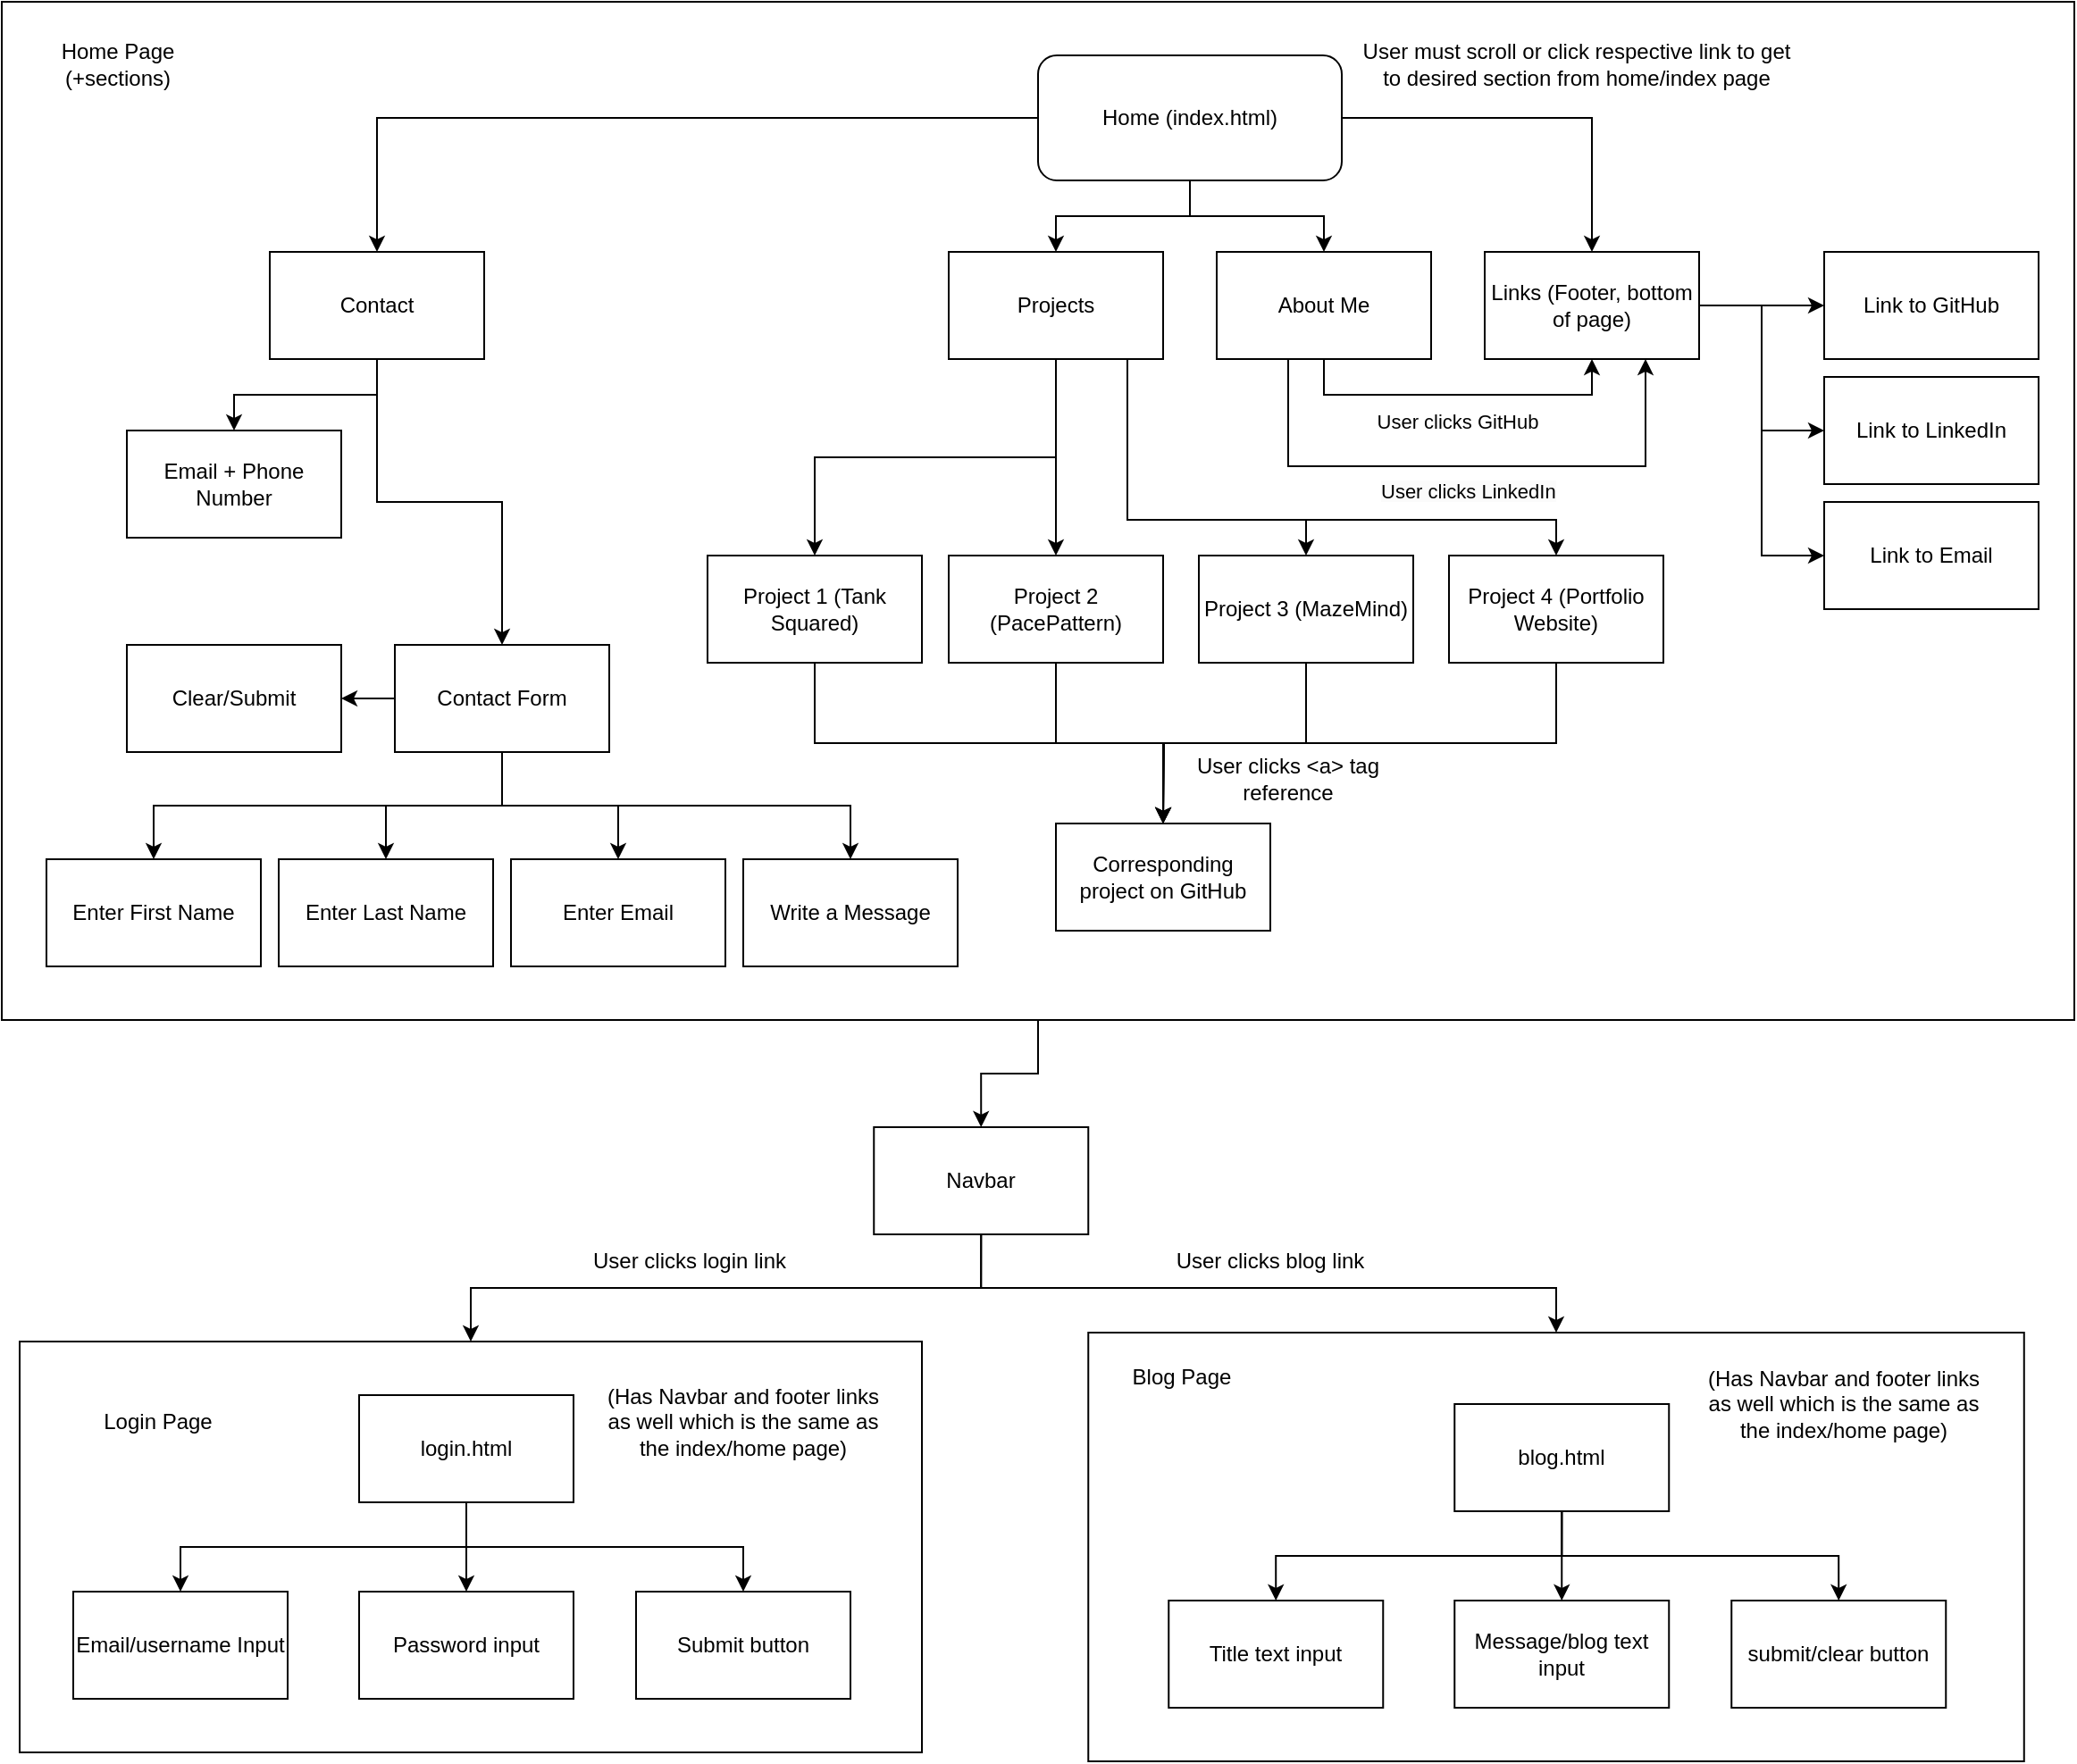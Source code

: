 <mxfile version="26.0.16">
  <diagram name="Page-1" id="bRrq2CUHmyhIril_VFB4">
    <mxGraphModel dx="1405" dy="1032" grid="1" gridSize="10" guides="1" tooltips="1" connect="1" arrows="1" fold="1" page="1" pageScale="1" pageWidth="1200" pageHeight="1600" math="0" shadow="0">
      <root>
        <mxCell id="0" />
        <mxCell id="1" parent="0" />
        <mxCell id="xMMPS13X4HysRxG3nrxY-85" style="edgeStyle=orthogonalEdgeStyle;rounded=0;orthogonalLoop=1;jettySize=auto;html=1;exitX=0.5;exitY=1;exitDx=0;exitDy=0;entryX=0.5;entryY=0;entryDx=0;entryDy=0;" edge="1" parent="1" source="xMMPS13X4HysRxG3nrxY-33" target="xMMPS13X4HysRxG3nrxY-84">
          <mxGeometry relative="1" as="geometry" />
        </mxCell>
        <mxCell id="xMMPS13X4HysRxG3nrxY-33" value="" style="rounded=0;whiteSpace=wrap;html=1;" vertex="1" parent="1">
          <mxGeometry x="10" y="190" width="1160" height="570" as="geometry" />
        </mxCell>
        <mxCell id="xMMPS13X4HysRxG3nrxY-9" style="edgeStyle=orthogonalEdgeStyle;rounded=0;orthogonalLoop=1;jettySize=auto;html=1;entryX=0.5;entryY=0;entryDx=0;entryDy=0;" edge="1" parent="1" source="xMMPS13X4HysRxG3nrxY-1" target="xMMPS13X4HysRxG3nrxY-5">
          <mxGeometry relative="1" as="geometry" />
        </mxCell>
        <mxCell id="xMMPS13X4HysRxG3nrxY-10" style="edgeStyle=orthogonalEdgeStyle;rounded=0;orthogonalLoop=1;jettySize=auto;html=1;exitX=0.5;exitY=1;exitDx=0;exitDy=0;entryX=0.5;entryY=0;entryDx=0;entryDy=0;" edge="1" parent="1" source="xMMPS13X4HysRxG3nrxY-1" target="xMMPS13X4HysRxG3nrxY-2">
          <mxGeometry relative="1" as="geometry" />
        </mxCell>
        <mxCell id="xMMPS13X4HysRxG3nrxY-11" style="edgeStyle=orthogonalEdgeStyle;rounded=0;orthogonalLoop=1;jettySize=auto;html=1;exitX=0.5;exitY=1;exitDx=0;exitDy=0;entryX=0.5;entryY=0;entryDx=0;entryDy=0;" edge="1" parent="1" source="xMMPS13X4HysRxG3nrxY-1" target="xMMPS13X4HysRxG3nrxY-3">
          <mxGeometry relative="1" as="geometry" />
        </mxCell>
        <mxCell id="xMMPS13X4HysRxG3nrxY-12" style="edgeStyle=orthogonalEdgeStyle;rounded=0;orthogonalLoop=1;jettySize=auto;html=1;entryX=0.5;entryY=0;entryDx=0;entryDy=0;" edge="1" parent="1" source="xMMPS13X4HysRxG3nrxY-1" target="xMMPS13X4HysRxG3nrxY-6">
          <mxGeometry relative="1" as="geometry" />
        </mxCell>
        <mxCell id="xMMPS13X4HysRxG3nrxY-1" value="Home (index.html)" style="rounded=1;whiteSpace=wrap;html=1;" vertex="1" parent="1">
          <mxGeometry x="590" y="220" width="170" height="70" as="geometry" />
        </mxCell>
        <mxCell id="xMMPS13X4HysRxG3nrxY-28" style="edgeStyle=orthogonalEdgeStyle;rounded=0;orthogonalLoop=1;jettySize=auto;html=1;exitX=0.5;exitY=1;exitDx=0;exitDy=0;entryX=0.5;entryY=0;entryDx=0;entryDy=0;" edge="1" parent="1" source="xMMPS13X4HysRxG3nrxY-2" target="xMMPS13X4HysRxG3nrxY-22">
          <mxGeometry relative="1" as="geometry">
            <Array as="points">
              <mxPoint x="640" y="390" />
              <mxPoint x="640" y="480" />
              <mxPoint x="740" y="480" />
            </Array>
          </mxGeometry>
        </mxCell>
        <mxCell id="xMMPS13X4HysRxG3nrxY-29" style="edgeStyle=orthogonalEdgeStyle;rounded=0;orthogonalLoop=1;jettySize=auto;html=1;exitX=0.5;exitY=1;exitDx=0;exitDy=0;entryX=0.5;entryY=0;entryDx=0;entryDy=0;" edge="1" parent="1" source="xMMPS13X4HysRxG3nrxY-2" target="xMMPS13X4HysRxG3nrxY-23">
          <mxGeometry relative="1" as="geometry">
            <Array as="points">
              <mxPoint x="640" y="390" />
              <mxPoint x="640" y="480" />
              <mxPoint x="880" y="480" />
            </Array>
          </mxGeometry>
        </mxCell>
        <mxCell id="xMMPS13X4HysRxG3nrxY-30" style="edgeStyle=orthogonalEdgeStyle;rounded=0;orthogonalLoop=1;jettySize=auto;html=1;exitX=0.5;exitY=1;exitDx=0;exitDy=0;entryX=0.5;entryY=0;entryDx=0;entryDy=0;" edge="1" parent="1" source="xMMPS13X4HysRxG3nrxY-2" target="xMMPS13X4HysRxG3nrxY-21">
          <mxGeometry relative="1" as="geometry" />
        </mxCell>
        <mxCell id="xMMPS13X4HysRxG3nrxY-31" style="edgeStyle=orthogonalEdgeStyle;rounded=0;orthogonalLoop=1;jettySize=auto;html=1;exitX=0.5;exitY=1;exitDx=0;exitDy=0;entryX=0.5;entryY=0;entryDx=0;entryDy=0;" edge="1" parent="1" source="xMMPS13X4HysRxG3nrxY-2" target="xMMPS13X4HysRxG3nrxY-20">
          <mxGeometry relative="1" as="geometry" />
        </mxCell>
        <mxCell id="xMMPS13X4HysRxG3nrxY-2" value="Projects" style="rounded=0;whiteSpace=wrap;html=1;" vertex="1" parent="1">
          <mxGeometry x="540" y="330" width="120" height="60" as="geometry" />
        </mxCell>
        <mxCell id="xMMPS13X4HysRxG3nrxY-13" style="edgeStyle=orthogonalEdgeStyle;rounded=0;orthogonalLoop=1;jettySize=auto;html=1;entryX=0.5;entryY=1;entryDx=0;entryDy=0;" edge="1" parent="1" source="xMMPS13X4HysRxG3nrxY-3" target="xMMPS13X4HysRxG3nrxY-6">
          <mxGeometry relative="1" as="geometry">
            <Array as="points">
              <mxPoint x="750" y="410" />
              <mxPoint x="900" y="410" />
            </Array>
          </mxGeometry>
        </mxCell>
        <mxCell id="xMMPS13X4HysRxG3nrxY-18" style="edgeStyle=orthogonalEdgeStyle;rounded=0;orthogonalLoop=1;jettySize=auto;html=1;exitX=0.5;exitY=1;exitDx=0;exitDy=0;entryX=0.75;entryY=1;entryDx=0;entryDy=0;" edge="1" parent="1" source="xMMPS13X4HysRxG3nrxY-3" target="xMMPS13X4HysRxG3nrxY-6">
          <mxGeometry relative="1" as="geometry">
            <Array as="points">
              <mxPoint x="730" y="390" />
              <mxPoint x="730" y="450" />
              <mxPoint x="930" y="450" />
            </Array>
          </mxGeometry>
        </mxCell>
        <mxCell id="xMMPS13X4HysRxG3nrxY-3" value="About Me" style="rounded=0;whiteSpace=wrap;html=1;" vertex="1" parent="1">
          <mxGeometry x="690" y="330" width="120" height="60" as="geometry" />
        </mxCell>
        <mxCell id="xMMPS13X4HysRxG3nrxY-43" style="edgeStyle=orthogonalEdgeStyle;rounded=0;orthogonalLoop=1;jettySize=auto;html=1;exitX=0.5;exitY=1;exitDx=0;exitDy=0;entryX=0.5;entryY=0;entryDx=0;entryDy=0;" edge="1" parent="1" source="xMMPS13X4HysRxG3nrxY-5" target="xMMPS13X4HysRxG3nrxY-41">
          <mxGeometry relative="1" as="geometry" />
        </mxCell>
        <mxCell id="xMMPS13X4HysRxG3nrxY-44" style="edgeStyle=orthogonalEdgeStyle;rounded=0;orthogonalLoop=1;jettySize=auto;html=1;exitX=0.5;exitY=1;exitDx=0;exitDy=0;entryX=0.5;entryY=0;entryDx=0;entryDy=0;" edge="1" parent="1" source="xMMPS13X4HysRxG3nrxY-5" target="xMMPS13X4HysRxG3nrxY-42">
          <mxGeometry relative="1" as="geometry" />
        </mxCell>
        <mxCell id="xMMPS13X4HysRxG3nrxY-5" value="Contact" style="rounded=0;whiteSpace=wrap;html=1;" vertex="1" parent="1">
          <mxGeometry x="160" y="330" width="120" height="60" as="geometry" />
        </mxCell>
        <mxCell id="xMMPS13X4HysRxG3nrxY-59" value="" style="edgeStyle=orthogonalEdgeStyle;rounded=0;orthogonalLoop=1;jettySize=auto;html=1;" edge="1" parent="1" source="xMMPS13X4HysRxG3nrxY-6" target="xMMPS13X4HysRxG3nrxY-56">
          <mxGeometry relative="1" as="geometry" />
        </mxCell>
        <mxCell id="xMMPS13X4HysRxG3nrxY-60" style="edgeStyle=orthogonalEdgeStyle;rounded=0;orthogonalLoop=1;jettySize=auto;html=1;exitX=1;exitY=0.5;exitDx=0;exitDy=0;entryX=0;entryY=0.5;entryDx=0;entryDy=0;" edge="1" parent="1" source="xMMPS13X4HysRxG3nrxY-6" target="xMMPS13X4HysRxG3nrxY-57">
          <mxGeometry relative="1" as="geometry" />
        </mxCell>
        <mxCell id="xMMPS13X4HysRxG3nrxY-61" style="edgeStyle=orthogonalEdgeStyle;rounded=0;orthogonalLoop=1;jettySize=auto;html=1;exitX=1;exitY=0.5;exitDx=0;exitDy=0;entryX=0;entryY=0.5;entryDx=0;entryDy=0;" edge="1" parent="1" source="xMMPS13X4HysRxG3nrxY-6" target="xMMPS13X4HysRxG3nrxY-58">
          <mxGeometry relative="1" as="geometry" />
        </mxCell>
        <mxCell id="xMMPS13X4HysRxG3nrxY-6" value="Links (Footer, bottom of page)" style="rounded=0;whiteSpace=wrap;html=1;" vertex="1" parent="1">
          <mxGeometry x="840" y="330" width="120" height="60" as="geometry" />
        </mxCell>
        <mxCell id="xMMPS13X4HysRxG3nrxY-8" value="Home Page (+sections)" style="text;html=1;align=center;verticalAlign=middle;whiteSpace=wrap;rounded=0;" vertex="1" parent="1">
          <mxGeometry x="20" y="210" width="110" height="30" as="geometry" />
        </mxCell>
        <mxCell id="xMMPS13X4HysRxG3nrxY-16" value="&lt;font style=&quot;font-size: 11px;&quot;&gt;User clicks GitHub&lt;/font&gt;" style="text;html=1;align=center;verticalAlign=middle;whiteSpace=wrap;rounded=0;" vertex="1" parent="1">
          <mxGeometry x="760" y="410" width="130" height="30" as="geometry" />
        </mxCell>
        <mxCell id="xMMPS13X4HysRxG3nrxY-19" value="&lt;span style=&quot;color: rgb(0, 0, 0); font-family: Helvetica; font-size: 11px; font-style: normal; font-variant-ligatures: normal; font-variant-caps: normal; font-weight: 400; letter-spacing: normal; orphans: 2; text-align: center; text-indent: 0px; text-transform: none; widows: 2; word-spacing: 0px; -webkit-text-stroke-width: 0px; white-space: normal; background-color: rgb(251, 251, 251); text-decoration-thickness: initial; text-decoration-style: initial; text-decoration-color: initial; display: inline !important; float: none;&quot;&gt;User clicks LinkedIn&lt;/span&gt;" style="text;whiteSpace=wrap;html=1;" vertex="1" parent="1">
          <mxGeometry x="780" y="450" width="120" height="40" as="geometry" />
        </mxCell>
        <mxCell id="xMMPS13X4HysRxG3nrxY-36" style="edgeStyle=orthogonalEdgeStyle;rounded=0;orthogonalLoop=1;jettySize=auto;html=1;exitX=0.5;exitY=1;exitDx=0;exitDy=0;entryX=0.5;entryY=0;entryDx=0;entryDy=0;" edge="1" parent="1" source="xMMPS13X4HysRxG3nrxY-20" target="xMMPS13X4HysRxG3nrxY-35">
          <mxGeometry relative="1" as="geometry" />
        </mxCell>
        <mxCell id="xMMPS13X4HysRxG3nrxY-20" value="Project 1 (Tank Squared)" style="rounded=0;whiteSpace=wrap;html=1;" vertex="1" parent="1">
          <mxGeometry x="405" y="500" width="120" height="60" as="geometry" />
        </mxCell>
        <mxCell id="xMMPS13X4HysRxG3nrxY-37" style="edgeStyle=orthogonalEdgeStyle;rounded=0;orthogonalLoop=1;jettySize=auto;html=1;exitX=0.5;exitY=1;exitDx=0;exitDy=0;entryX=0.5;entryY=0;entryDx=0;entryDy=0;" edge="1" parent="1" source="xMMPS13X4HysRxG3nrxY-21" target="xMMPS13X4HysRxG3nrxY-35">
          <mxGeometry relative="1" as="geometry" />
        </mxCell>
        <mxCell id="xMMPS13X4HysRxG3nrxY-21" value="Project 2 (PacePattern)" style="rounded=0;whiteSpace=wrap;html=1;" vertex="1" parent="1">
          <mxGeometry x="540" y="500" width="120" height="60" as="geometry" />
        </mxCell>
        <mxCell id="xMMPS13X4HysRxG3nrxY-38" style="edgeStyle=orthogonalEdgeStyle;rounded=0;orthogonalLoop=1;jettySize=auto;html=1;exitX=0.5;exitY=1;exitDx=0;exitDy=0;" edge="1" parent="1" source="xMMPS13X4HysRxG3nrxY-22">
          <mxGeometry relative="1" as="geometry">
            <mxPoint x="660" y="650" as="targetPoint" />
          </mxGeometry>
        </mxCell>
        <mxCell id="xMMPS13X4HysRxG3nrxY-22" value="Project 3 (MazeMind)" style="rounded=0;whiteSpace=wrap;html=1;" vertex="1" parent="1">
          <mxGeometry x="680" y="500" width="120" height="60" as="geometry" />
        </mxCell>
        <mxCell id="xMMPS13X4HysRxG3nrxY-39" style="edgeStyle=orthogonalEdgeStyle;rounded=0;orthogonalLoop=1;jettySize=auto;html=1;exitX=0.5;exitY=1;exitDx=0;exitDy=0;" edge="1" parent="1" source="xMMPS13X4HysRxG3nrxY-23">
          <mxGeometry relative="1" as="geometry">
            <mxPoint x="660" y="650" as="targetPoint" />
          </mxGeometry>
        </mxCell>
        <mxCell id="xMMPS13X4HysRxG3nrxY-23" value="Project 4 (Portfolio Website)" style="rounded=0;whiteSpace=wrap;html=1;" vertex="1" parent="1">
          <mxGeometry x="820" y="500" width="120" height="60" as="geometry" />
        </mxCell>
        <mxCell id="xMMPS13X4HysRxG3nrxY-32" value="User must scroll or click respective link to get to desired section from home/index page" style="text;html=1;align=center;verticalAlign=middle;whiteSpace=wrap;rounded=0;" vertex="1" parent="1">
          <mxGeometry x="770" y="210" width="242.5" height="30" as="geometry" />
        </mxCell>
        <mxCell id="xMMPS13X4HysRxG3nrxY-35" value="Corresponding project on GitHub" style="rounded=0;whiteSpace=wrap;html=1;" vertex="1" parent="1">
          <mxGeometry x="600" y="650" width="120" height="60" as="geometry" />
        </mxCell>
        <mxCell id="xMMPS13X4HysRxG3nrxY-40" value="User clicks &amp;lt;a&amp;gt; tag reference" style="text;html=1;align=center;verticalAlign=middle;whiteSpace=wrap;rounded=0;" vertex="1" parent="1">
          <mxGeometry x="660" y="610" width="140" height="30" as="geometry" />
        </mxCell>
        <mxCell id="xMMPS13X4HysRxG3nrxY-41" value="Email + Phone Number" style="rounded=0;whiteSpace=wrap;html=1;" vertex="1" parent="1">
          <mxGeometry x="80" y="430" width="120" height="60" as="geometry" />
        </mxCell>
        <mxCell id="xMMPS13X4HysRxG3nrxY-50" value="" style="edgeStyle=orthogonalEdgeStyle;rounded=0;orthogonalLoop=1;jettySize=auto;html=1;" edge="1" parent="1" source="xMMPS13X4HysRxG3nrxY-42" target="xMMPS13X4HysRxG3nrxY-49">
          <mxGeometry relative="1" as="geometry" />
        </mxCell>
        <mxCell id="xMMPS13X4HysRxG3nrxY-52" style="edgeStyle=orthogonalEdgeStyle;rounded=0;orthogonalLoop=1;jettySize=auto;html=1;exitX=0.5;exitY=1;exitDx=0;exitDy=0;entryX=0.5;entryY=0;entryDx=0;entryDy=0;" edge="1" parent="1" source="xMMPS13X4HysRxG3nrxY-42" target="xMMPS13X4HysRxG3nrxY-45">
          <mxGeometry relative="1" as="geometry" />
        </mxCell>
        <mxCell id="xMMPS13X4HysRxG3nrxY-53" style="edgeStyle=orthogonalEdgeStyle;rounded=0;orthogonalLoop=1;jettySize=auto;html=1;exitX=0.5;exitY=1;exitDx=0;exitDy=0;entryX=0.5;entryY=0;entryDx=0;entryDy=0;" edge="1" parent="1" source="xMMPS13X4HysRxG3nrxY-42" target="xMMPS13X4HysRxG3nrxY-46">
          <mxGeometry relative="1" as="geometry" />
        </mxCell>
        <mxCell id="xMMPS13X4HysRxG3nrxY-54" style="edgeStyle=orthogonalEdgeStyle;rounded=0;orthogonalLoop=1;jettySize=auto;html=1;exitX=0.5;exitY=1;exitDx=0;exitDy=0;entryX=0.5;entryY=0;entryDx=0;entryDy=0;" edge="1" parent="1" source="xMMPS13X4HysRxG3nrxY-42" target="xMMPS13X4HysRxG3nrxY-47">
          <mxGeometry relative="1" as="geometry" />
        </mxCell>
        <mxCell id="xMMPS13X4HysRxG3nrxY-55" style="edgeStyle=orthogonalEdgeStyle;rounded=0;orthogonalLoop=1;jettySize=auto;html=1;exitX=0.5;exitY=1;exitDx=0;exitDy=0;entryX=0.5;entryY=0;entryDx=0;entryDy=0;" edge="1" parent="1" source="xMMPS13X4HysRxG3nrxY-42" target="xMMPS13X4HysRxG3nrxY-48">
          <mxGeometry relative="1" as="geometry" />
        </mxCell>
        <mxCell id="xMMPS13X4HysRxG3nrxY-42" value="Contact Form" style="rounded=0;whiteSpace=wrap;html=1;" vertex="1" parent="1">
          <mxGeometry x="230" y="550" width="120" height="60" as="geometry" />
        </mxCell>
        <mxCell id="xMMPS13X4HysRxG3nrxY-45" value="Enter First Name" style="rounded=0;whiteSpace=wrap;html=1;" vertex="1" parent="1">
          <mxGeometry x="35" y="670" width="120" height="60" as="geometry" />
        </mxCell>
        <mxCell id="xMMPS13X4HysRxG3nrxY-46" value="Enter Last Name" style="rounded=0;whiteSpace=wrap;html=1;" vertex="1" parent="1">
          <mxGeometry x="165" y="670" width="120" height="60" as="geometry" />
        </mxCell>
        <mxCell id="xMMPS13X4HysRxG3nrxY-47" value="Enter Email" style="rounded=0;whiteSpace=wrap;html=1;" vertex="1" parent="1">
          <mxGeometry x="295" y="670" width="120" height="60" as="geometry" />
        </mxCell>
        <mxCell id="xMMPS13X4HysRxG3nrxY-48" value="Write a Message" style="rounded=0;whiteSpace=wrap;html=1;" vertex="1" parent="1">
          <mxGeometry x="425" y="670" width="120" height="60" as="geometry" />
        </mxCell>
        <mxCell id="xMMPS13X4HysRxG3nrxY-49" value="Clear/Submit" style="rounded=0;whiteSpace=wrap;html=1;" vertex="1" parent="1">
          <mxGeometry x="80" y="550" width="120" height="60" as="geometry" />
        </mxCell>
        <mxCell id="xMMPS13X4HysRxG3nrxY-56" value="Link to GitHub" style="rounded=0;whiteSpace=wrap;html=1;" vertex="1" parent="1">
          <mxGeometry x="1030" y="330" width="120" height="60" as="geometry" />
        </mxCell>
        <mxCell id="xMMPS13X4HysRxG3nrxY-57" value="Link to LinkedIn" style="rounded=0;whiteSpace=wrap;html=1;" vertex="1" parent="1">
          <mxGeometry x="1030" y="400" width="120" height="60" as="geometry" />
        </mxCell>
        <mxCell id="xMMPS13X4HysRxG3nrxY-58" value="Link to Email" style="rounded=0;whiteSpace=wrap;html=1;" vertex="1" parent="1">
          <mxGeometry x="1030" y="470" width="120" height="60" as="geometry" />
        </mxCell>
        <mxCell id="xMMPS13X4HysRxG3nrxY-62" value="" style="rounded=0;whiteSpace=wrap;html=1;" vertex="1" parent="1">
          <mxGeometry x="20" y="940" width="505" height="230" as="geometry" />
        </mxCell>
        <mxCell id="xMMPS13X4HysRxG3nrxY-68" value="" style="edgeStyle=orthogonalEdgeStyle;rounded=0;orthogonalLoop=1;jettySize=auto;html=1;" edge="1" parent="1" source="xMMPS13X4HysRxG3nrxY-63" target="xMMPS13X4HysRxG3nrxY-66">
          <mxGeometry relative="1" as="geometry" />
        </mxCell>
        <mxCell id="xMMPS13X4HysRxG3nrxY-69" style="edgeStyle=orthogonalEdgeStyle;rounded=0;orthogonalLoop=1;jettySize=auto;html=1;exitX=0.5;exitY=1;exitDx=0;exitDy=0;entryX=0.5;entryY=0;entryDx=0;entryDy=0;" edge="1" parent="1" source="xMMPS13X4HysRxG3nrxY-63" target="xMMPS13X4HysRxG3nrxY-65">
          <mxGeometry relative="1" as="geometry" />
        </mxCell>
        <mxCell id="xMMPS13X4HysRxG3nrxY-70" style="edgeStyle=orthogonalEdgeStyle;rounded=0;orthogonalLoop=1;jettySize=auto;html=1;exitX=0.5;exitY=1;exitDx=0;exitDy=0;entryX=0.5;entryY=0;entryDx=0;entryDy=0;" edge="1" parent="1" source="xMMPS13X4HysRxG3nrxY-63" target="xMMPS13X4HysRxG3nrxY-67">
          <mxGeometry relative="1" as="geometry" />
        </mxCell>
        <mxCell id="xMMPS13X4HysRxG3nrxY-63" value="login.html" style="rounded=0;whiteSpace=wrap;html=1;" vertex="1" parent="1">
          <mxGeometry x="210" y="970" width="120" height="60" as="geometry" />
        </mxCell>
        <mxCell id="xMMPS13X4HysRxG3nrxY-64" value="Login Page" style="text;html=1;align=center;verticalAlign=middle;whiteSpace=wrap;rounded=0;" vertex="1" parent="1">
          <mxGeometry x="55" y="970" width="85" height="30" as="geometry" />
        </mxCell>
        <mxCell id="xMMPS13X4HysRxG3nrxY-65" value="Email/username Input" style="rounded=0;whiteSpace=wrap;html=1;" vertex="1" parent="1">
          <mxGeometry x="50" y="1080" width="120" height="60" as="geometry" />
        </mxCell>
        <mxCell id="xMMPS13X4HysRxG3nrxY-66" value="Password input" style="rounded=0;whiteSpace=wrap;html=1;" vertex="1" parent="1">
          <mxGeometry x="210" y="1080" width="120" height="60" as="geometry" />
        </mxCell>
        <mxCell id="xMMPS13X4HysRxG3nrxY-67" value="Submit button" style="rounded=0;whiteSpace=wrap;html=1;" vertex="1" parent="1">
          <mxGeometry x="365" y="1080" width="120" height="60" as="geometry" />
        </mxCell>
        <mxCell id="xMMPS13X4HysRxG3nrxY-71" value="" style="rounded=0;whiteSpace=wrap;html=1;" vertex="1" parent="1">
          <mxGeometry x="618.13" y="935" width="523.75" height="240" as="geometry" />
        </mxCell>
        <mxCell id="xMMPS13X4HysRxG3nrxY-72" value="" style="edgeStyle=orthogonalEdgeStyle;rounded=0;orthogonalLoop=1;jettySize=auto;html=1;" edge="1" parent="1" source="xMMPS13X4HysRxG3nrxY-75" target="xMMPS13X4HysRxG3nrxY-78">
          <mxGeometry relative="1" as="geometry" />
        </mxCell>
        <mxCell id="xMMPS13X4HysRxG3nrxY-73" style="edgeStyle=orthogonalEdgeStyle;rounded=0;orthogonalLoop=1;jettySize=auto;html=1;exitX=0.5;exitY=1;exitDx=0;exitDy=0;entryX=0.5;entryY=0;entryDx=0;entryDy=0;" edge="1" parent="1" source="xMMPS13X4HysRxG3nrxY-75" target="xMMPS13X4HysRxG3nrxY-77">
          <mxGeometry relative="1" as="geometry" />
        </mxCell>
        <mxCell id="xMMPS13X4HysRxG3nrxY-74" style="edgeStyle=orthogonalEdgeStyle;rounded=0;orthogonalLoop=1;jettySize=auto;html=1;exitX=0.5;exitY=1;exitDx=0;exitDy=0;entryX=0.5;entryY=0;entryDx=0;entryDy=0;" edge="1" parent="1" source="xMMPS13X4HysRxG3nrxY-75" target="xMMPS13X4HysRxG3nrxY-79">
          <mxGeometry relative="1" as="geometry" />
        </mxCell>
        <mxCell id="xMMPS13X4HysRxG3nrxY-75" value="blog.html" style="rounded=0;whiteSpace=wrap;html=1;" vertex="1" parent="1">
          <mxGeometry x="823.13" y="975" width="120" height="60" as="geometry" />
        </mxCell>
        <mxCell id="xMMPS13X4HysRxG3nrxY-76" value="Blog Page" style="text;html=1;align=center;verticalAlign=middle;whiteSpace=wrap;rounded=0;" vertex="1" parent="1">
          <mxGeometry x="628.13" y="945" width="85" height="30" as="geometry" />
        </mxCell>
        <mxCell id="xMMPS13X4HysRxG3nrxY-77" value="Title text input" style="rounded=0;whiteSpace=wrap;html=1;" vertex="1" parent="1">
          <mxGeometry x="663.13" y="1085" width="120" height="60" as="geometry" />
        </mxCell>
        <mxCell id="xMMPS13X4HysRxG3nrxY-78" value="Message/blog text input" style="rounded=0;whiteSpace=wrap;html=1;" vertex="1" parent="1">
          <mxGeometry x="823.13" y="1085" width="120" height="60" as="geometry" />
        </mxCell>
        <mxCell id="xMMPS13X4HysRxG3nrxY-79" value="submit/clear button" style="rounded=0;whiteSpace=wrap;html=1;" vertex="1" parent="1">
          <mxGeometry x="978.13" y="1085" width="120" height="60" as="geometry" />
        </mxCell>
        <mxCell id="xMMPS13X4HysRxG3nrxY-86" style="edgeStyle=orthogonalEdgeStyle;rounded=0;orthogonalLoop=1;jettySize=auto;html=1;exitX=0.5;exitY=1;exitDx=0;exitDy=0;entryX=0.5;entryY=0;entryDx=0;entryDy=0;" edge="1" parent="1" source="xMMPS13X4HysRxG3nrxY-84" target="xMMPS13X4HysRxG3nrxY-62">
          <mxGeometry relative="1" as="geometry" />
        </mxCell>
        <mxCell id="xMMPS13X4HysRxG3nrxY-87" style="edgeStyle=orthogonalEdgeStyle;rounded=0;orthogonalLoop=1;jettySize=auto;html=1;exitX=0.5;exitY=1;exitDx=0;exitDy=0;entryX=0.5;entryY=0;entryDx=0;entryDy=0;" edge="1" parent="1" source="xMMPS13X4HysRxG3nrxY-84" target="xMMPS13X4HysRxG3nrxY-71">
          <mxGeometry relative="1" as="geometry">
            <Array as="points">
              <mxPoint x="558" y="910" />
              <mxPoint x="880" y="910" />
            </Array>
          </mxGeometry>
        </mxCell>
        <mxCell id="xMMPS13X4HysRxG3nrxY-84" value="Navbar" style="rounded=0;whiteSpace=wrap;html=1;" vertex="1" parent="1">
          <mxGeometry x="498.13" y="820" width="120" height="60" as="geometry" />
        </mxCell>
        <mxCell id="xMMPS13X4HysRxG3nrxY-88" value="User clicks blog link" style="text;html=1;align=center;verticalAlign=middle;whiteSpace=wrap;rounded=0;" vertex="1" parent="1">
          <mxGeometry x="660" y="880" width="120" height="30" as="geometry" />
        </mxCell>
        <mxCell id="xMMPS13X4HysRxG3nrxY-89" value="User clicks login link" style="text;html=1;align=center;verticalAlign=middle;whiteSpace=wrap;rounded=0;" vertex="1" parent="1">
          <mxGeometry x="330" y="880" width="130" height="30" as="geometry" />
        </mxCell>
        <mxCell id="xMMPS13X4HysRxG3nrxY-90" value="(Has Navbar and footer links as well which is the same as the index/home page)" style="text;html=1;align=center;verticalAlign=middle;whiteSpace=wrap;rounded=0;" vertex="1" parent="1">
          <mxGeometry x="340" y="970" width="170" height="30" as="geometry" />
        </mxCell>
        <mxCell id="xMMPS13X4HysRxG3nrxY-92" value="(Has Navbar and footer links as well which is the same as the index/home page)" style="text;html=1;align=center;verticalAlign=middle;whiteSpace=wrap;rounded=0;" vertex="1" parent="1">
          <mxGeometry x="960" y="960" width="161.87" height="30" as="geometry" />
        </mxCell>
      </root>
    </mxGraphModel>
  </diagram>
</mxfile>
